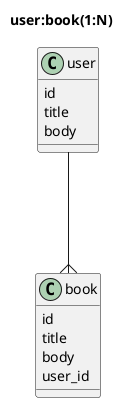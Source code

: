 @startuml
 title user:book(1:N)

 user ---{ book

 class user {
   id
   title
   body
 }

 class book {
   id
   title
   body
   user_id
 }

@enduml